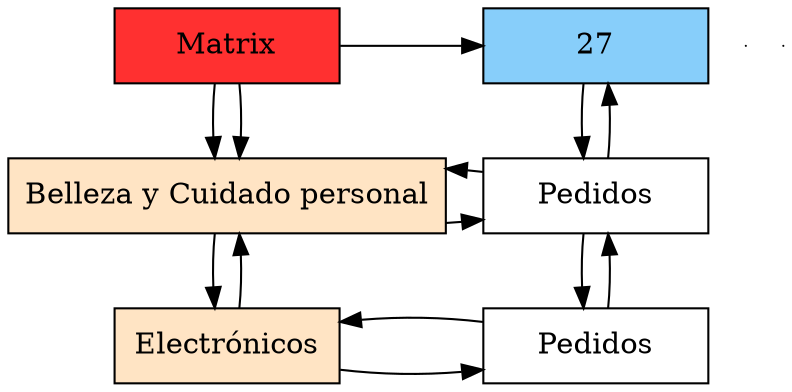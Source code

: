 digraph Sparce_Matrix {
node [shape=box]
MT[label="Matrix",width=1.5,style=filled,fillcolor=firebrick1,group=1];
e0[ shape = point, width = 0 ];
e1[ shape = point, width = 0 ];
V0[label="Belleza y Cuidado personal"width = 1.5 style = filled, fillcolor = bisque1, group = 1];
V1[label="Electrónicos"width = 1.5 style = filled, fillcolor = bisque1, group = 1];
V0-> V1
V1-> V0
MT->V0
H0[label="27"width = 1.5 style = filled, fillcolor = lightskyblue, group =2];
MT->V0
MT->H0
{rank=same; MT;H0;}
"0xc0000666c0"[label="Pedidos" width=1.5,group=2];
"0xc000066750"[label="Pedidos" width=1.5,group=2];
V0->"0xc0000666c0"
"0xc0000666c0"->V0
{rank=same V0;"0xc0000666c0";}
V1->"0xc000066750"
"0xc000066750"->V1
{rank=same V1;"0xc000066750";}
H0->"0xc0000666c0"
"0xc0000666c0"->H0
"0xc0000666c0"->"0xc000066750"
"0xc000066750"->"0xc0000666c0"

}